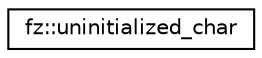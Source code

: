 digraph "Graphical Class Hierarchy"
{
 // LATEX_PDF_SIZE
  edge [fontname="Helvetica",fontsize="10",labelfontname="Helvetica",labelfontsize="10"];
  node [fontname="Helvetica",fontsize="10",shape=record];
  rankdir="LR";
  Node0 [label="fz::uninitialized_char",height=0.2,width=0.4,color="black", fillcolor="white", style="filled",URL="$structfz_1_1uninitialized__char.html",tooltip=" "];
}
